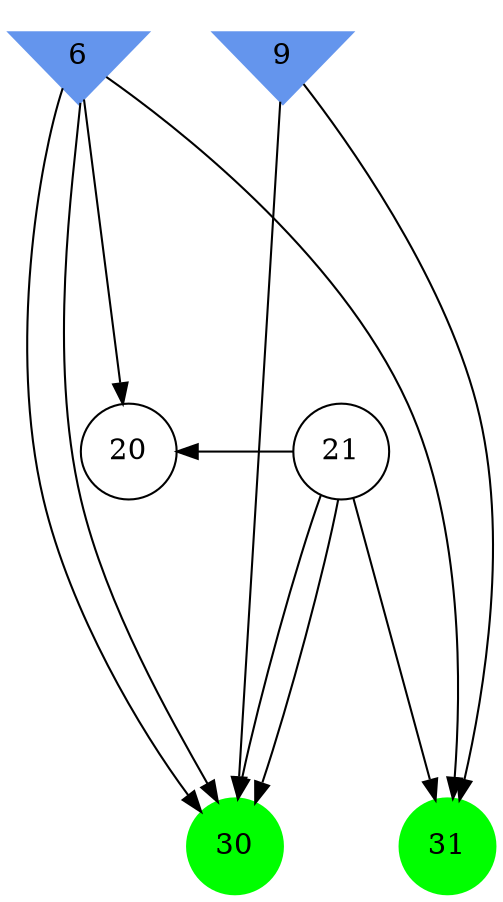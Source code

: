 digraph brain {
	ranksep=2.0;
	6 [shape=invtriangle,style=filled,color=cornflowerblue];
	9 [shape=invtriangle,style=filled,color=cornflowerblue];
	20 [shape=circle,color=black];
	21 [shape=circle,color=black];
	30 [shape=circle,style=filled,color=green];
	31 [shape=circle,style=filled,color=green];
	6	->	31;
	6	->	30;
	21	->	31;
	21	->	30;
	9	->	31;
	9	->	30;
	6	->	20;
	6	->	30;
	21	->	20;
	21	->	30;
	{ rank=same; 6; 9; }
	{ rank=same; 20; 21; }
	{ rank=same; 30; 31; }
}
